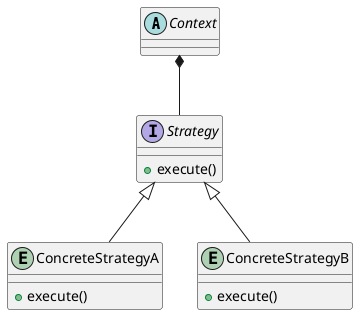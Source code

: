 @startuml
abstract  Context
interface Strategy
entity    ConcreteStrategyA
entity    ConcreteStrategyB
Context *-- Strategy
Strategy <|-- ConcreteStrategyA
Strategy <|-- ConcreteStrategyB
Strategy : +execute()
ConcreteStrategyA : +execute()
ConcreteStrategyB : +execute()
@enduml
